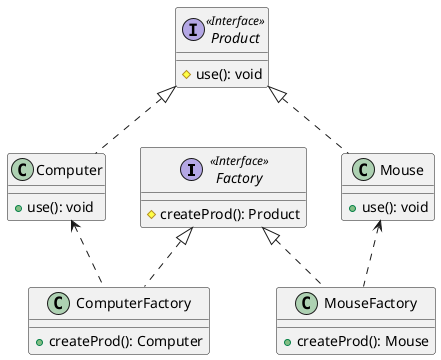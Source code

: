@startuml
interface Factory <<Interface>> {
    # createProd(): Product
}
class ComputerFactory implements Factory {
    + createProd(): Computer
}
class MouseFactory implements Factory {
    + createProd(): Mouse
}
interface Product <<Interface>> {
    # use(): void
}
class Computer implements Product {
    + use(): void
}
class Mouse implements Product {
    + use(): void
}

Computer <.. ComputerFactory
Mouse <.. MouseFactory

@enduml